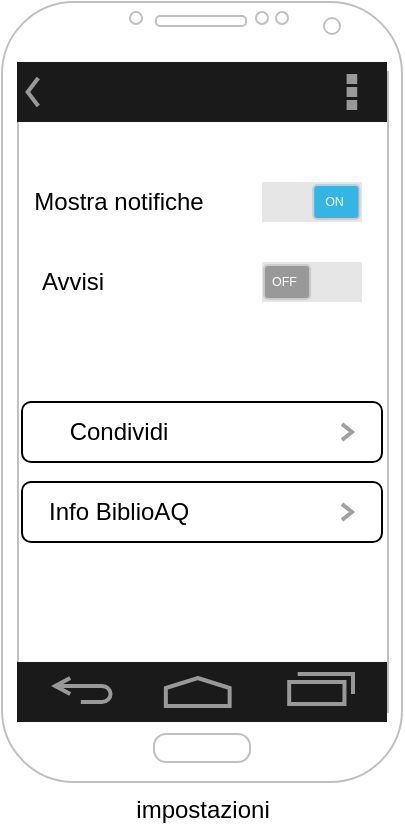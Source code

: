 <mxfile version="14.5.10" type="device"><diagram id="4rqhB_VjE4G87qyX9dsn" name="Page-1"><mxGraphModel dx="1350" dy="804" grid="1" gridSize="10" guides="1" tooltips="1" connect="1" arrows="1" fold="1" page="1" pageScale="1" pageWidth="827" pageHeight="1169" math="0" shadow="0"><root><mxCell id="0"/><mxCell id="1" parent="0"/><mxCell id="doY1cPk7dihaRLXQ7KN2-144" value="" style="rounded=1;whiteSpace=wrap;html=1;" vertex="1" parent="1"><mxGeometry x="330" y="340" width="180" height="30" as="geometry"/></mxCell><mxCell id="doY1cPk7dihaRLXQ7KN2-145" value="impostazioni" style="verticalLabelPosition=bottom;verticalAlign=top;html=1;shadow=0;dashed=0;strokeWidth=1;shape=mxgraph.android.phone2;strokeColor=#c0c0c0;" vertex="1" parent="1"><mxGeometry x="320" y="140" width="200" height="390" as="geometry"/></mxCell><mxCell id="doY1cPk7dihaRLXQ7KN2-146" value="" style="verticalLabelPosition=bottom;verticalAlign=top;html=1;shadow=0;dashed=0;strokeWidth=2;shape=mxgraph.android.navigation_bar_1;fillColor=#1A1A1A;strokeColor=#999999;" vertex="1" parent="1"><mxGeometry x="327.5" y="470" width="185" height="30" as="geometry"/></mxCell><mxCell id="doY1cPk7dihaRLXQ7KN2-147" value="" style="strokeWidth=1;html=1;shadow=0;dashed=0;shape=mxgraph.android.action_bar;fillColor=#1A1A1A;strokeColor=#c0c0c0;strokeWidth=2;fontColor=#FFFFFF;" vertex="1" parent="1"><mxGeometry x="327.5" y="170" width="185" height="30" as="geometry"/></mxCell><mxCell id="doY1cPk7dihaRLXQ7KN2-148" value="" style="verticalLabelPosition=bottom;verticalAlign=top;html=1;shadow=0;dashed=0;strokeWidth=1;shape=mxgraph.android.switch_on;fillColor=#E6E6E6;" vertex="1" parent="1"><mxGeometry x="450" y="230" width="50" height="20" as="geometry"/></mxCell><mxCell id="doY1cPk7dihaRLXQ7KN2-149" value="" style="verticalLabelPosition=bottom;verticalAlign=top;html=1;shadow=0;dashed=0;strokeWidth=1;shape=mxgraph.android.switch_off;fillColor=#E6E6E6;" vertex="1" parent="1"><mxGeometry x="450" y="270" width="50" height="20" as="geometry"/></mxCell><mxCell id="doY1cPk7dihaRLXQ7KN2-150" value="Mostra notifiche" style="text;html=1;align=center;verticalAlign=middle;resizable=0;points=[];autosize=1;strokeColor=none;" vertex="1" parent="1"><mxGeometry x="327.5" y="230" width="100" height="20" as="geometry"/></mxCell><mxCell id="doY1cPk7dihaRLXQ7KN2-151" value="Condividi" style="text;html=1;align=center;verticalAlign=middle;resizable=0;points=[];autosize=1;strokeColor=none;" vertex="1" parent="1"><mxGeometry x="347.5" y="345" width="60" height="20" as="geometry"/></mxCell><mxCell id="doY1cPk7dihaRLXQ7KN2-152" value="" style="html=1;verticalLabelPosition=bottom;labelBackgroundColor=#ffffff;verticalAlign=top;shadow=0;dashed=0;strokeWidth=2;shape=mxgraph.ios7.misc.more;strokeColor=#a0a0a0;" vertex="1" parent="1"><mxGeometry x="490" y="351" width="5" height="8" as="geometry"/></mxCell><mxCell id="doY1cPk7dihaRLXQ7KN2-153" value="Avvisi" style="text;html=1;align=center;verticalAlign=middle;resizable=0;points=[];autosize=1;strokeColor=none;" vertex="1" parent="1"><mxGeometry x="330" y="270" width="50" height="20" as="geometry"/></mxCell><mxCell id="doY1cPk7dihaRLXQ7KN2-154" value="" style="rounded=1;whiteSpace=wrap;html=1;" vertex="1" parent="1"><mxGeometry x="330" y="380" width="180" height="30" as="geometry"/></mxCell><mxCell id="doY1cPk7dihaRLXQ7KN2-155" value="" style="html=1;verticalLabelPosition=bottom;labelBackgroundColor=#ffffff;verticalAlign=top;shadow=0;dashed=0;strokeWidth=2;shape=mxgraph.ios7.misc.more;strokeColor=#a0a0a0;" vertex="1" parent="1"><mxGeometry x="490" y="391" width="5" height="8" as="geometry"/></mxCell><mxCell id="doY1cPk7dihaRLXQ7KN2-156" value="Info BiblioAQ" style="text;html=1;align=center;verticalAlign=middle;resizable=0;points=[];autosize=1;strokeColor=none;" vertex="1" parent="1"><mxGeometry x="332.5" y="385" width="90" height="20" as="geometry"/></mxCell></root></mxGraphModel></diagram></mxfile>